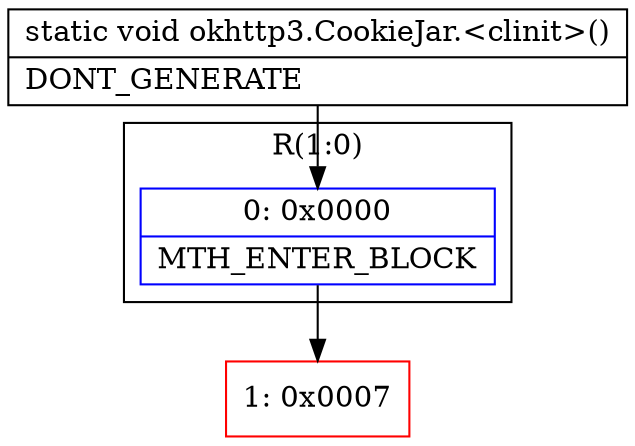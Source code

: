 digraph "CFG forokhttp3.CookieJar.\<clinit\>()V" {
subgraph cluster_Region_150488332 {
label = "R(1:0)";
node [shape=record,color=blue];
Node_0 [shape=record,label="{0\:\ 0x0000|MTH_ENTER_BLOCK\l}"];
}
Node_1 [shape=record,color=red,label="{1\:\ 0x0007}"];
MethodNode[shape=record,label="{static void okhttp3.CookieJar.\<clinit\>()  | DONT_GENERATE\l}"];
MethodNode -> Node_0;
Node_0 -> Node_1;
}

